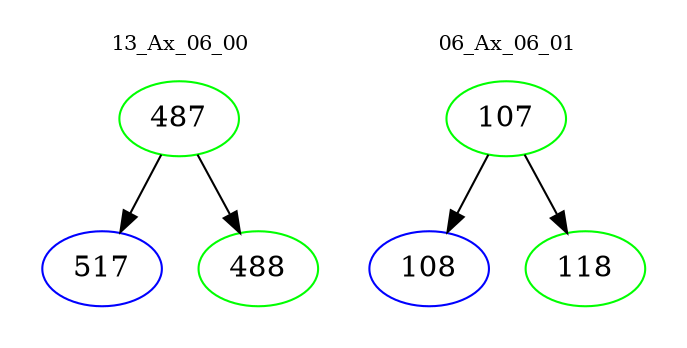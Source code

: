 digraph{
subgraph cluster_0 {
color = white
label = "13_Ax_06_00";
fontsize=10;
T0_487 [label="487", color="green"]
T0_487 -> T0_517 [color="black"]
T0_517 [label="517", color="blue"]
T0_487 -> T0_488 [color="black"]
T0_488 [label="488", color="green"]
}
subgraph cluster_1 {
color = white
label = "06_Ax_06_01";
fontsize=10;
T1_107 [label="107", color="green"]
T1_107 -> T1_108 [color="black"]
T1_108 [label="108", color="blue"]
T1_107 -> T1_118 [color="black"]
T1_118 [label="118", color="green"]
}
}
